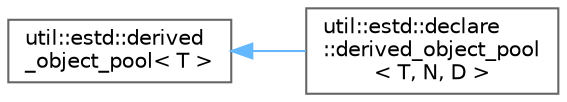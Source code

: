 digraph "Graphical Class Hierarchy"
{
 // LATEX_PDF_SIZE
  bgcolor="transparent";
  edge [fontname=Helvetica,fontsize=10,labelfontname=Helvetica,labelfontsize=10];
  node [fontname=Helvetica,fontsize=10,shape=box,height=0.2,width=0.4];
  rankdir="LR";
  Node0 [id="Node000000",label="util::estd::derived\l_object_pool\< T \>",height=0.2,width=0.4,color="grey40", fillcolor="white", style="filled",URL="$db/d69/classutil_1_1estd_1_1derived__object__pool.html",tooltip=" "];
  Node0 -> Node1 [id="edge257_Node000000_Node000001",dir="back",color="steelblue1",style="solid",tooltip=" "];
  Node1 [id="Node000001",label="util::estd::declare\l::derived_object_pool\l\< T, N, D \>",height=0.2,width=0.4,color="grey40", fillcolor="white", style="filled",URL="$d8/dfe/classutil_1_1estd_1_1declare_1_1derived__object__pool.html",tooltip=" "];
}
